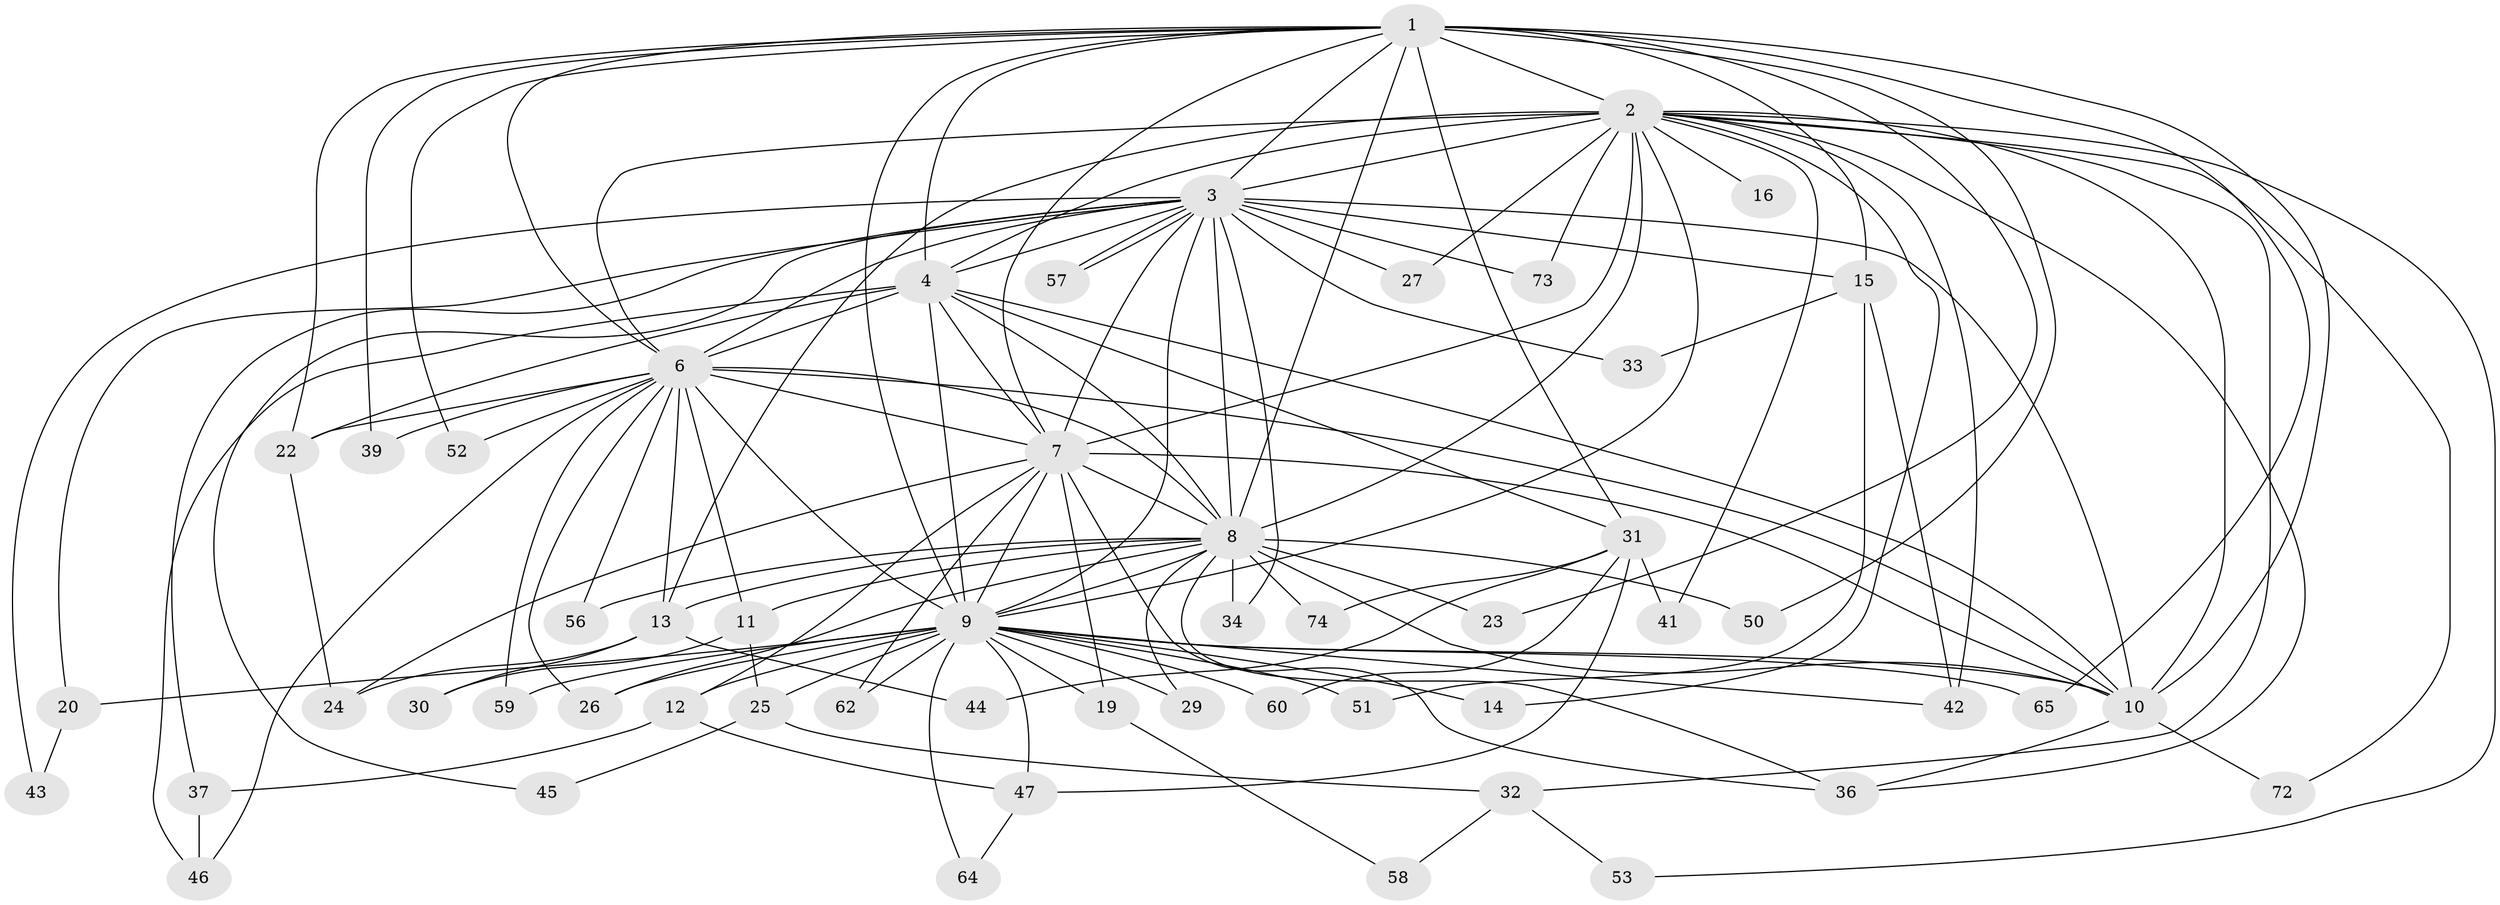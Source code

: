 // Generated by graph-tools (version 1.1) at 2025/51/02/27/25 19:51:48]
// undirected, 54 vertices, 134 edges
graph export_dot {
graph [start="1"]
  node [color=gray90,style=filled];
  1 [super="+18"];
  2 [super="+5"];
  3 [super="+21"];
  4 [super="+49"];
  6 [super="+35"];
  7 [super="+54"];
  8 [super="+40"];
  9 [super="+17"];
  10 [super="+71"];
  11;
  12 [super="+38"];
  13 [super="+69"];
  14 [super="+68"];
  15;
  16;
  19;
  20;
  22 [super="+61"];
  23;
  24;
  25;
  26 [super="+55"];
  27 [super="+28"];
  29;
  30;
  31 [super="+48"];
  32;
  33;
  34;
  36 [super="+70"];
  37 [super="+67"];
  39;
  41;
  42 [super="+66"];
  43;
  44;
  45;
  46 [super="+63"];
  47;
  50;
  51;
  52;
  53;
  56;
  57;
  58;
  59;
  60;
  62;
  64;
  65;
  72;
  73;
  74;
  1 -- 2 [weight=3];
  1 -- 3;
  1 -- 4;
  1 -- 6;
  1 -- 7;
  1 -- 8;
  1 -- 9;
  1 -- 10;
  1 -- 15;
  1 -- 22;
  1 -- 23;
  1 -- 31;
  1 -- 39;
  1 -- 50;
  1 -- 52;
  1 -- 65;
  2 -- 3 [weight=3];
  2 -- 4 [weight=2];
  2 -- 6 [weight=2];
  2 -- 7 [weight=2];
  2 -- 8 [weight=2];
  2 -- 9 [weight=2];
  2 -- 10 [weight=2];
  2 -- 16 [weight=2];
  2 -- 32;
  2 -- 41;
  2 -- 53;
  2 -- 72;
  2 -- 73;
  2 -- 36;
  2 -- 14;
  2 -- 13;
  2 -- 42;
  2 -- 27;
  3 -- 4;
  3 -- 6;
  3 -- 7;
  3 -- 8;
  3 -- 9;
  3 -- 10;
  3 -- 15;
  3 -- 20;
  3 -- 27 [weight=2];
  3 -- 34;
  3 -- 43;
  3 -- 57;
  3 -- 57;
  3 -- 33;
  3 -- 37 [weight=2];
  3 -- 73;
  3 -- 45;
  4 -- 6;
  4 -- 7;
  4 -- 8;
  4 -- 9;
  4 -- 10;
  4 -- 31;
  4 -- 46;
  4 -- 22;
  6 -- 7;
  6 -- 8 [weight=2];
  6 -- 9 [weight=2];
  6 -- 10;
  6 -- 11;
  6 -- 13;
  6 -- 22;
  6 -- 26;
  6 -- 39;
  6 -- 52;
  6 -- 56;
  6 -- 59;
  6 -- 46;
  7 -- 8;
  7 -- 9;
  7 -- 10;
  7 -- 12;
  7 -- 19 [weight=2];
  7 -- 24;
  7 -- 36;
  7 -- 62;
  8 -- 9;
  8 -- 10;
  8 -- 11;
  8 -- 13;
  8 -- 23;
  8 -- 29;
  8 -- 34;
  8 -- 50;
  8 -- 56;
  8 -- 74;
  8 -- 26;
  8 -- 36;
  9 -- 10;
  9 -- 12 [weight=2];
  9 -- 14 [weight=2];
  9 -- 19;
  9 -- 25;
  9 -- 26;
  9 -- 29;
  9 -- 42;
  9 -- 47;
  9 -- 51;
  9 -- 59;
  9 -- 60;
  9 -- 62;
  9 -- 64;
  9 -- 65;
  9 -- 20;
  10 -- 72;
  10 -- 36;
  11 -- 25;
  11 -- 30;
  12 -- 37;
  12 -- 47;
  13 -- 24;
  13 -- 30;
  13 -- 44;
  15 -- 33;
  15 -- 42;
  15 -- 51;
  19 -- 58;
  20 -- 43;
  22 -- 24;
  25 -- 32;
  25 -- 45;
  31 -- 41;
  31 -- 44;
  31 -- 60;
  31 -- 74;
  31 -- 47;
  32 -- 53;
  32 -- 58;
  37 -- 46;
  47 -- 64;
}
